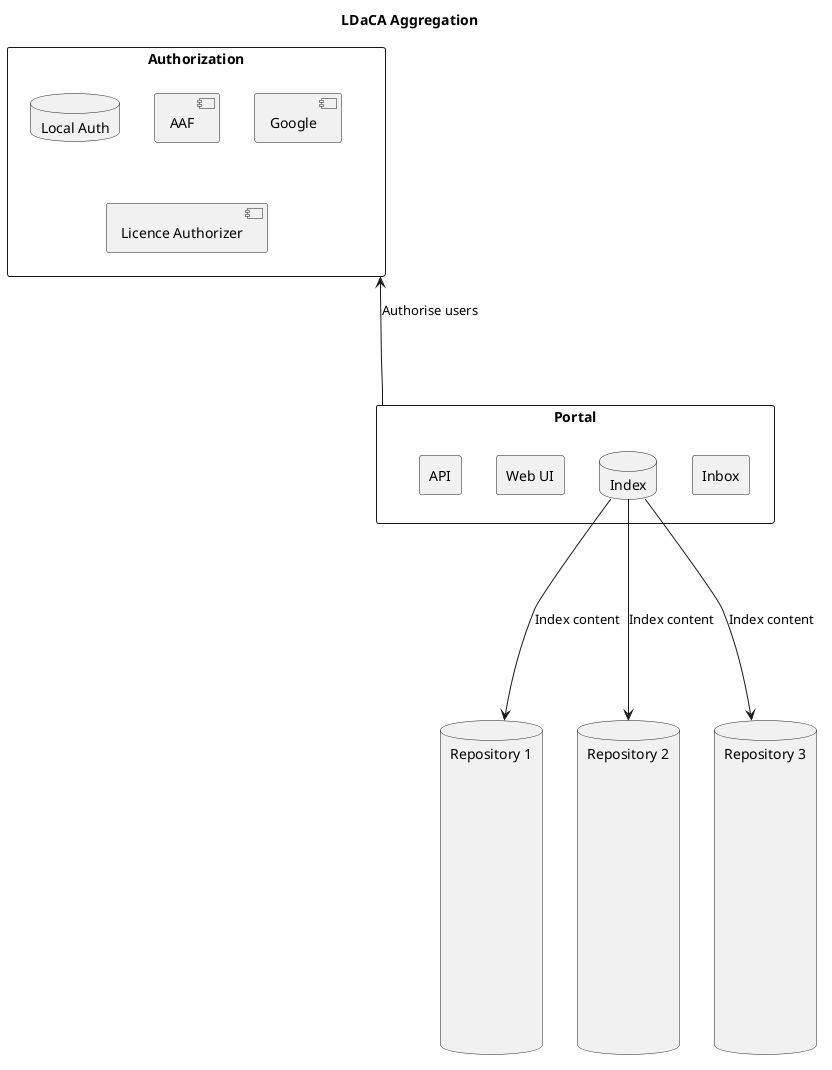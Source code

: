 
@startuml
top to bottom direction
title: LDaCA Aggregation

rectangle Authorization as auth {
database "Local Auth" as la {
}
[AAF]
[Google]
[Licence Authorizer] as lic

}

database "Repository 1\n\n\n\n\n\n\n\n\n\n\n\n\n\n\n" as repo1 {

}

database "Repository 2\n\n\n\n\n\n\n\n\n\n\n\n\n\n\n" as repo2 {

}

database "Repository 3\n\n\n\n\n\n\n\n\n\n\n\n\n\n\n" as repo3 {

}

rectangle Portal as port {
database "Index" as i {


}
rectangle "Web UI" as web {


}

rectangle "API" as api {
}

rectangle "Inbox" as inbox


}


port --up--> auth : Authorise users
i ----> repo1 : Index content
i ----> repo2 : Index content 
i ----> repo3 : Index content 


@enduml
